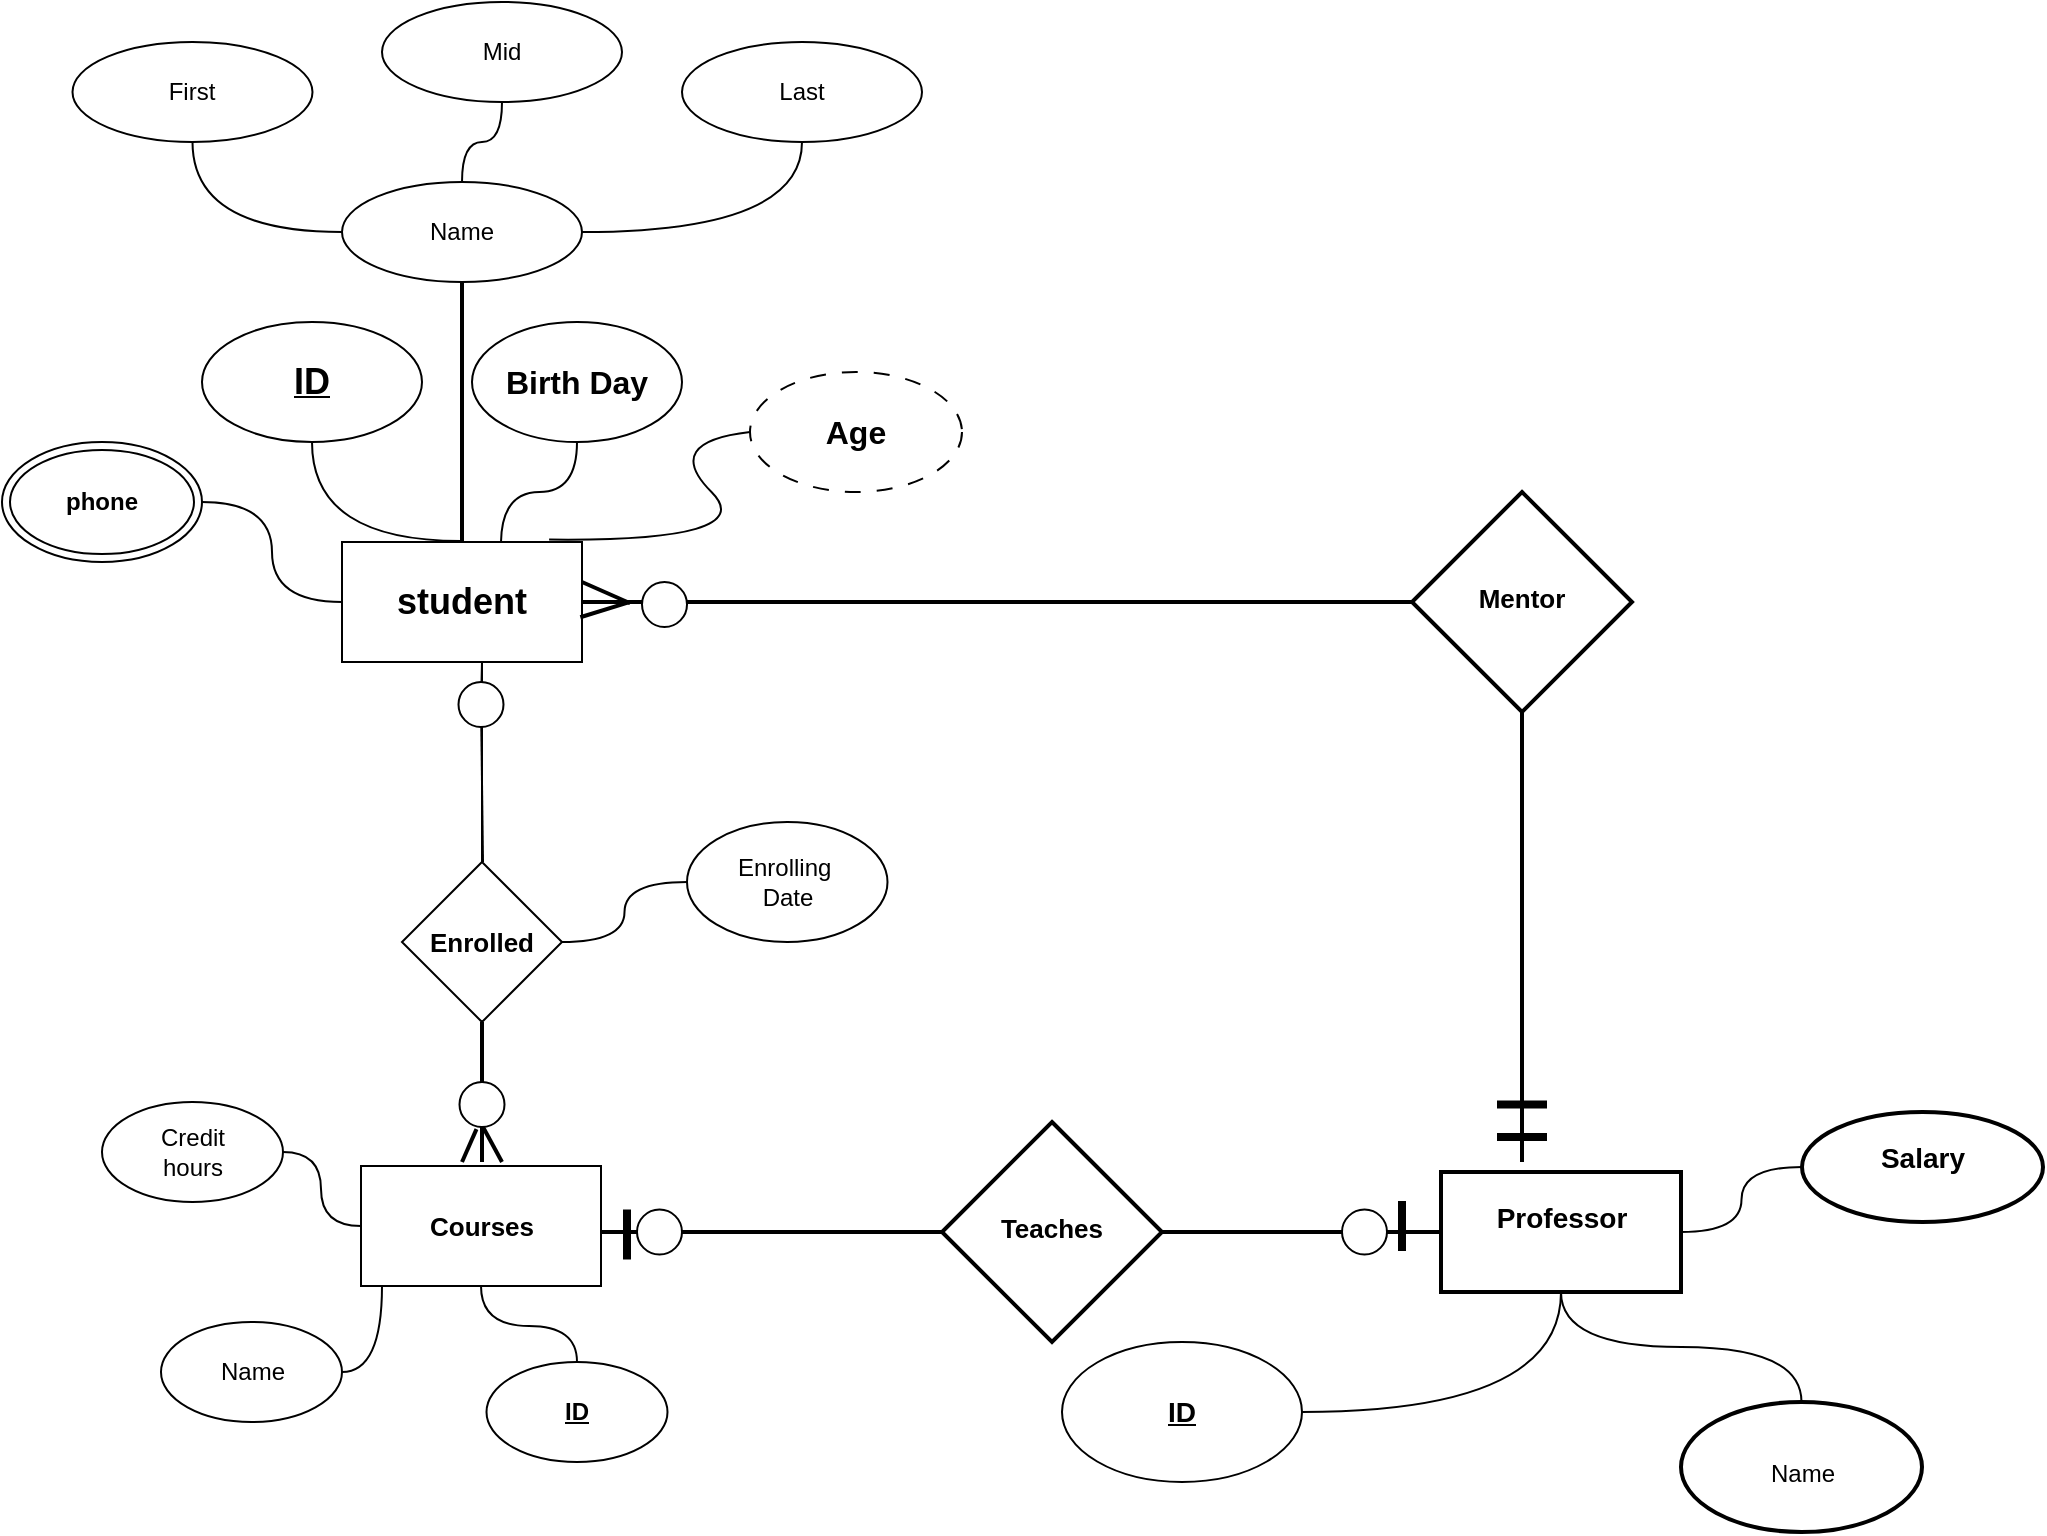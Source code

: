 <mxfile version="26.0.6">
  <diagram id="C5RBs43oDa-KdzZeNtuy" name="Page-1">
    <mxGraphModel dx="2927" dy="1114" grid="1" gridSize="10" guides="1" tooltips="1" connect="1" arrows="1" fold="1" page="1" pageScale="1" pageWidth="827" pageHeight="1169" math="0" shadow="0">
      <root>
        <mxCell id="WIyWlLk6GJQsqaUBKTNV-0" />
        <mxCell id="WIyWlLk6GJQsqaUBKTNV-1" parent="WIyWlLk6GJQsqaUBKTNV-0" />
        <mxCell id="ee1ywRIa6s7mQ4GD8OAl-43" value="" style="edgeStyle=orthogonalEdgeStyle;rounded=0;orthogonalLoop=1;jettySize=auto;html=1;strokeWidth=2;curved=1;endArrow=none;endFill=0;labelBackgroundColor=none;fontColor=default;" edge="1" parent="WIyWlLk6GJQsqaUBKTNV-1" source="ee1ywRIa6s7mQ4GD8OAl-0" target="ee1ywRIa6s7mQ4GD8OAl-42">
          <mxGeometry relative="1" as="geometry">
            <Array as="points">
              <mxPoint x="-290" y="270" />
              <mxPoint x="-290" y="270" />
            </Array>
          </mxGeometry>
        </mxCell>
        <mxCell id="ee1ywRIa6s7mQ4GD8OAl-0" value="&lt;b&gt;&lt;font style=&quot;font-size: 18px;&quot;&gt;student&lt;/font&gt;&lt;/b&gt;" style="rounded=0;whiteSpace=wrap;html=1;labelBackgroundColor=none;" vertex="1" parent="WIyWlLk6GJQsqaUBKTNV-1">
          <mxGeometry x="-350" y="280" width="120" height="60" as="geometry" />
        </mxCell>
        <mxCell id="ee1ywRIa6s7mQ4GD8OAl-1" value="" style="endArrow=none;html=1;rounded=0;labelBackgroundColor=none;fontColor=default;" edge="1" parent="WIyWlLk6GJQsqaUBKTNV-1" source="ee1ywRIa6s7mQ4GD8OAl-125" target="ee1ywRIa6s7mQ4GD8OAl-2">
          <mxGeometry width="50" height="50" relative="1" as="geometry">
            <mxPoint x="-279.5" y="440" as="sourcePoint" />
            <mxPoint x="-280" y="340" as="targetPoint" />
            <Array as="points">
              <mxPoint x="-280" y="340" />
            </Array>
          </mxGeometry>
        </mxCell>
        <mxCell id="ee1ywRIa6s7mQ4GD8OAl-2" value="&lt;b&gt;&lt;font style=&quot;font-size: 13px;&quot;&gt;Enrolled&lt;/font&gt;&lt;/b&gt;" style="rhombus;whiteSpace=wrap;html=1;labelBackgroundColor=none;" vertex="1" parent="WIyWlLk6GJQsqaUBKTNV-1">
          <mxGeometry x="-320" y="440" width="80" height="80" as="geometry" />
        </mxCell>
        <mxCell id="ee1ywRIa6s7mQ4GD8OAl-105" value="" style="edgeStyle=orthogonalEdgeStyle;rounded=0;orthogonalLoop=1;jettySize=auto;html=1;endArrow=none;endFill=0;curved=1;" edge="1" parent="WIyWlLk6GJQsqaUBKTNV-1" source="ee1ywRIa6s7mQ4GD8OAl-4" target="ee1ywRIa6s7mQ4GD8OAl-64">
          <mxGeometry relative="1" as="geometry" />
        </mxCell>
        <mxCell id="ee1ywRIa6s7mQ4GD8OAl-110" value="" style="edgeStyle=orthogonalEdgeStyle;rounded=0;orthogonalLoop=1;jettySize=auto;html=1;curved=1;endArrow=none;endFill=0;" edge="1" parent="WIyWlLk6GJQsqaUBKTNV-1" source="ee1ywRIa6s7mQ4GD8OAl-4" target="ee1ywRIa6s7mQ4GD8OAl-62">
          <mxGeometry relative="1" as="geometry" />
        </mxCell>
        <mxCell id="ee1ywRIa6s7mQ4GD8OAl-4" value="&lt;font style=&quot;font-size: 13px;&quot;&gt;&lt;b&gt;Courses&lt;/b&gt;&lt;/font&gt;" style="rounded=0;whiteSpace=wrap;html=1;labelBackgroundColor=none;" vertex="1" parent="WIyWlLk6GJQsqaUBKTNV-1">
          <mxGeometry x="-340.5" y="592" width="120" height="60" as="geometry" />
        </mxCell>
        <mxCell id="ee1ywRIa6s7mQ4GD8OAl-7" value="" style="line;strokeWidth=2;html=1;labelBackgroundColor=none;" vertex="1" parent="WIyWlLk6GJQsqaUBKTNV-1">
          <mxGeometry x="-220.5" y="620" width="180.5" height="10" as="geometry" />
        </mxCell>
        <mxCell id="ee1ywRIa6s7mQ4GD8OAl-8" value="" style="line;strokeWidth=2;direction=south;html=1;labelBackgroundColor=none;" vertex="1" parent="WIyWlLk6GJQsqaUBKTNV-1">
          <mxGeometry x="-285" y="520" width="10" height="70" as="geometry" />
        </mxCell>
        <mxCell id="ee1ywRIa6s7mQ4GD8OAl-9" value="&lt;b&gt;&lt;font style=&quot;font-size: 13px;&quot;&gt;&lt;br&gt;&lt;br&gt;&lt;/font&gt;&lt;/b&gt;&lt;div&gt;&lt;b&gt;&lt;font style=&quot;font-size: 13px;&quot;&gt;Teaches&lt;/font&gt;&lt;/b&gt;&lt;/div&gt;" style="rhombus;verticalAlign=top;strokeWidth=2;labelBackgroundColor=none;spacingTop=8;html=1;whiteSpace=wrap;" vertex="1" parent="WIyWlLk6GJQsqaUBKTNV-1">
          <mxGeometry x="-50" y="570" width="110" height="110" as="geometry" />
        </mxCell>
        <mxCell id="ee1ywRIa6s7mQ4GD8OAl-119" value="" style="edgeStyle=orthogonalEdgeStyle;rounded=0;orthogonalLoop=1;jettySize=auto;html=1;curved=1;endArrow=none;endFill=0;" edge="1" parent="WIyWlLk6GJQsqaUBKTNV-1" source="ee1ywRIa6s7mQ4GD8OAl-11" target="ee1ywRIa6s7mQ4GD8OAl-118">
          <mxGeometry relative="1" as="geometry" />
        </mxCell>
        <mxCell id="ee1ywRIa6s7mQ4GD8OAl-122" value="" style="edgeStyle=orthogonalEdgeStyle;rounded=0;orthogonalLoop=1;jettySize=auto;html=1;curved=1;endArrow=none;endFill=0;" edge="1" parent="WIyWlLk6GJQsqaUBKTNV-1" source="ee1ywRIa6s7mQ4GD8OAl-11" target="ee1ywRIa6s7mQ4GD8OAl-121">
          <mxGeometry relative="1" as="geometry" />
        </mxCell>
        <mxCell id="ee1ywRIa6s7mQ4GD8OAl-11" value="&lt;b&gt;&lt;font style=&quot;font-size: 14px;&quot; face=&quot;Helvetica&quot;&gt;Professor&lt;/font&gt;&lt;/b&gt;" style="whiteSpace=wrap;html=1;verticalAlign=top;strokeWidth=2;labelBackgroundColor=none;spacingTop=8;align=center;" vertex="1" parent="WIyWlLk6GJQsqaUBKTNV-1">
          <mxGeometry x="199.5" y="595" width="120" height="60" as="geometry" />
        </mxCell>
        <mxCell id="ee1ywRIa6s7mQ4GD8OAl-17" value="" style="line;strokeWidth=2;html=1;labelBackgroundColor=none;" vertex="1" parent="WIyWlLk6GJQsqaUBKTNV-1">
          <mxGeometry x="60" y="620" width="140" height="10" as="geometry" />
        </mxCell>
        <mxCell id="ee1ywRIa6s7mQ4GD8OAl-18" value="" style="line;strokeWidth=2;direction=south;html=1;fontSize=11;labelBackgroundColor=none;" vertex="1" parent="WIyWlLk6GJQsqaUBKTNV-1">
          <mxGeometry x="235" y="350" width="10" height="240" as="geometry" />
        </mxCell>
        <mxCell id="ee1ywRIa6s7mQ4GD8OAl-23" value="" style="line;strokeWidth=2;html=1;labelBackgroundColor=none;" vertex="1" parent="WIyWlLk6GJQsqaUBKTNV-1">
          <mxGeometry x="-230" y="305" width="430" height="10" as="geometry" />
        </mxCell>
        <mxCell id="ee1ywRIa6s7mQ4GD8OAl-31" value="&lt;b&gt;&lt;font style=&quot;font-size: 13px;&quot;&gt;&lt;br&gt;&lt;br&gt;&lt;/font&gt;&lt;/b&gt;&lt;div&gt;&lt;span style=&quot;font-size: 13px;&quot;&gt;&lt;b&gt;Mentor&lt;/b&gt;&lt;/span&gt;&lt;/div&gt;" style="rhombus;verticalAlign=top;strokeWidth=2;labelBackgroundColor=none;spacingTop=8;html=1;whiteSpace=wrap;" vertex="1" parent="WIyWlLk6GJQsqaUBKTNV-1">
          <mxGeometry x="185" y="255" width="110" height="110" as="geometry" />
        </mxCell>
        <mxCell id="ee1ywRIa6s7mQ4GD8OAl-34" value="" style="ellipse;whiteSpace=wrap;html=1;aspect=fixed;labelBackgroundColor=none;" vertex="1" parent="WIyWlLk6GJQsqaUBKTNV-1">
          <mxGeometry x="-200" y="300" width="22.5" height="22.5" as="geometry" />
        </mxCell>
        <mxCell id="ee1ywRIa6s7mQ4GD8OAl-35" value="" style="endArrow=none;html=1;rounded=0;entryX=0.056;entryY=0.49;entryDx=0;entryDy=0;entryPerimeter=0;strokeWidth=2;exitX=0.993;exitY=0.627;exitDx=0;exitDy=0;exitPerimeter=0;labelBackgroundColor=none;fontColor=default;" edge="1" parent="WIyWlLk6GJQsqaUBKTNV-1" source="ee1ywRIa6s7mQ4GD8OAl-0" target="ee1ywRIa6s7mQ4GD8OAl-23">
          <mxGeometry width="50" height="50" relative="1" as="geometry">
            <mxPoint x="-230" y="332.5" as="sourcePoint" />
            <mxPoint x="-210" y="320" as="targetPoint" />
          </mxGeometry>
        </mxCell>
        <mxCell id="ee1ywRIa6s7mQ4GD8OAl-36" value="" style="endArrow=none;html=1;rounded=0;strokeWidth=2;entryX=0.056;entryY=0.562;entryDx=0;entryDy=0;entryPerimeter=0;exitX=1;exitY=0.333;exitDx=0;exitDy=0;exitPerimeter=0;labelBackgroundColor=none;fontColor=default;" edge="1" parent="WIyWlLk6GJQsqaUBKTNV-1" source="ee1ywRIa6s7mQ4GD8OAl-0" target="ee1ywRIa6s7mQ4GD8OAl-23">
          <mxGeometry width="50" height="50" relative="1" as="geometry">
            <mxPoint x="-220.5" y="285" as="sourcePoint" />
            <mxPoint x="-190.5" y="280" as="targetPoint" />
          </mxGeometry>
        </mxCell>
        <mxCell id="ee1ywRIa6s7mQ4GD8OAl-47" value="" style="edgeStyle=orthogonalEdgeStyle;rounded=0;orthogonalLoop=1;jettySize=auto;html=1;endArrow=none;endFill=0;labelBackgroundColor=none;fontColor=default;curved=1;" edge="1" parent="WIyWlLk6GJQsqaUBKTNV-1" source="ee1ywRIa6s7mQ4GD8OAl-42" target="ee1ywRIa6s7mQ4GD8OAl-46">
          <mxGeometry relative="1" as="geometry" />
        </mxCell>
        <mxCell id="ee1ywRIa6s7mQ4GD8OAl-50" value="" style="edgeStyle=orthogonalEdgeStyle;rounded=0;orthogonalLoop=1;jettySize=auto;html=1;endArrow=none;endFill=0;labelBackgroundColor=none;fontColor=default;curved=1;" edge="1" parent="WIyWlLk6GJQsqaUBKTNV-1" source="ee1ywRIa6s7mQ4GD8OAl-42" target="ee1ywRIa6s7mQ4GD8OAl-49">
          <mxGeometry relative="1" as="geometry" />
        </mxCell>
        <mxCell id="ee1ywRIa6s7mQ4GD8OAl-52" value="" style="edgeStyle=orthogonalEdgeStyle;rounded=0;orthogonalLoop=1;jettySize=auto;html=1;endArrow=none;endFill=0;labelBackgroundColor=none;fontColor=default;curved=1;" edge="1" parent="WIyWlLk6GJQsqaUBKTNV-1" source="ee1ywRIa6s7mQ4GD8OAl-42" target="ee1ywRIa6s7mQ4GD8OAl-51">
          <mxGeometry relative="1" as="geometry" />
        </mxCell>
        <mxCell id="ee1ywRIa6s7mQ4GD8OAl-42" value="Name" style="ellipse;whiteSpace=wrap;html=1;labelBackgroundColor=none;" vertex="1" parent="WIyWlLk6GJQsqaUBKTNV-1">
          <mxGeometry x="-350" y="100" width="120" height="50" as="geometry" />
        </mxCell>
        <mxCell id="ee1ywRIa6s7mQ4GD8OAl-46" value="Mid" style="ellipse;whiteSpace=wrap;html=1;labelBackgroundColor=none;" vertex="1" parent="WIyWlLk6GJQsqaUBKTNV-1">
          <mxGeometry x="-330" y="10" width="120" height="50" as="geometry" />
        </mxCell>
        <mxCell id="ee1ywRIa6s7mQ4GD8OAl-49" value="Last" style="ellipse;whiteSpace=wrap;html=1;labelBackgroundColor=none;" vertex="1" parent="WIyWlLk6GJQsqaUBKTNV-1">
          <mxGeometry x="-180" y="30" width="120" height="50" as="geometry" />
        </mxCell>
        <mxCell id="ee1ywRIa6s7mQ4GD8OAl-61" value="" style="edgeStyle=orthogonalEdgeStyle;rounded=0;orthogonalLoop=1;jettySize=auto;html=1;endArrow=none;endFill=0;curved=1;" edge="1" parent="WIyWlLk6GJQsqaUBKTNV-1" source="ee1ywRIa6s7mQ4GD8OAl-60" target="ee1ywRIa6s7mQ4GD8OAl-2">
          <mxGeometry relative="1" as="geometry" />
        </mxCell>
        <mxCell id="ee1ywRIa6s7mQ4GD8OAl-60" value="Enrolling&amp;nbsp;&lt;div&gt;Date&lt;/div&gt;" style="ellipse;whiteSpace=wrap;html=1;" vertex="1" parent="WIyWlLk6GJQsqaUBKTNV-1">
          <mxGeometry x="-177.5" y="420" width="100.25" height="60" as="geometry" />
        </mxCell>
        <mxCell id="ee1ywRIa6s7mQ4GD8OAl-62" value="&lt;u&gt;&lt;b&gt;ID&lt;/b&gt;&lt;/u&gt;" style="ellipse;whiteSpace=wrap;html=1;" vertex="1" parent="WIyWlLk6GJQsqaUBKTNV-1">
          <mxGeometry x="-277.75" y="690" width="90.5" height="50" as="geometry" />
        </mxCell>
        <mxCell id="ee1ywRIa6s7mQ4GD8OAl-106" value="" style="edgeStyle=orthogonalEdgeStyle;rounded=0;orthogonalLoop=1;jettySize=auto;html=1;curved=1;endArrow=none;endFill=0;" edge="1" parent="WIyWlLk6GJQsqaUBKTNV-1" source="ee1ywRIa6s7mQ4GD8OAl-63" target="ee1ywRIa6s7mQ4GD8OAl-4">
          <mxGeometry relative="1" as="geometry">
            <Array as="points">
              <mxPoint x="-330" y="695" />
            </Array>
          </mxGeometry>
        </mxCell>
        <mxCell id="ee1ywRIa6s7mQ4GD8OAl-63" value="Name" style="ellipse;whiteSpace=wrap;html=1;" vertex="1" parent="WIyWlLk6GJQsqaUBKTNV-1">
          <mxGeometry x="-440.5" y="670" width="90.5" height="50" as="geometry" />
        </mxCell>
        <mxCell id="ee1ywRIa6s7mQ4GD8OAl-64" value="Credit&lt;div&gt;hours&lt;/div&gt;" style="ellipse;whiteSpace=wrap;html=1;" vertex="1" parent="WIyWlLk6GJQsqaUBKTNV-1">
          <mxGeometry x="-470" y="560" width="90.5" height="50" as="geometry" />
        </mxCell>
        <mxCell id="ee1ywRIa6s7mQ4GD8OAl-73" value="" style="endArrow=none;html=1;rounded=0;endFill=0;edgeStyle=orthogonalEdgeStyle;curved=1;" edge="1" parent="WIyWlLk6GJQsqaUBKTNV-1" target="ee1ywRIa6s7mQ4GD8OAl-74">
          <mxGeometry width="50" height="50" relative="1" as="geometry">
            <mxPoint x="-270.5" y="280" as="sourcePoint" />
            <mxPoint x="60" y="220" as="targetPoint" />
          </mxGeometry>
        </mxCell>
        <mxCell id="ee1ywRIa6s7mQ4GD8OAl-74" value="&lt;b&gt;&lt;font style=&quot;font-size: 16px;&quot;&gt;Birth Day&lt;/font&gt;&lt;/b&gt;" style="ellipse;whiteSpace=wrap;html=1;" vertex="1" parent="WIyWlLk6GJQsqaUBKTNV-1">
          <mxGeometry x="-285" y="170" width="105" height="60" as="geometry" />
        </mxCell>
        <mxCell id="ee1ywRIa6s7mQ4GD8OAl-75" value="" style="endArrow=none;html=1;rounded=0;endFill=0;edgeStyle=orthogonalEdgeStyle;curved=1;" edge="1" parent="WIyWlLk6GJQsqaUBKTNV-1" target="ee1ywRIa6s7mQ4GD8OAl-76">
          <mxGeometry width="50" height="50" relative="1" as="geometry">
            <mxPoint x="-289" y="279.47" as="sourcePoint" />
            <mxPoint x="-619.5" y="259.47" as="targetPoint" />
          </mxGeometry>
        </mxCell>
        <mxCell id="ee1ywRIa6s7mQ4GD8OAl-76" value="&lt;b&gt;&lt;font style=&quot;font-size: 18px;&quot;&gt;&lt;u style=&quot;&quot;&gt;ID&lt;/u&gt;&lt;/font&gt;&lt;/b&gt;" style="ellipse;whiteSpace=wrap;html=1;" vertex="1" parent="WIyWlLk6GJQsqaUBKTNV-1">
          <mxGeometry x="-420" y="170" width="110" height="60" as="geometry" />
        </mxCell>
        <mxCell id="ee1ywRIa6s7mQ4GD8OAl-51" value="First" style="ellipse;whiteSpace=wrap;html=1;labelBackgroundColor=none;" vertex="1" parent="WIyWlLk6GJQsqaUBKTNV-1">
          <mxGeometry x="-484.75" y="30" width="120" height="50" as="geometry" />
        </mxCell>
        <mxCell id="ee1ywRIa6s7mQ4GD8OAl-83" value="&lt;span style=&quot;font-size: 16px;&quot;&gt;&lt;b&gt;Age&lt;/b&gt;&lt;/span&gt;" style="ellipse;whiteSpace=wrap;html=1;fillStyle=auto;fillColor=none;dashed=1;dashPattern=8 8;" vertex="1" parent="WIyWlLk6GJQsqaUBKTNV-1">
          <mxGeometry x="-146" y="195" width="106" height="60" as="geometry" />
        </mxCell>
        <mxCell id="ee1ywRIa6s7mQ4GD8OAl-89" value="" style="edgeStyle=orthogonalEdgeStyle;rounded=0;orthogonalLoop=1;jettySize=auto;html=1;curved=1;endArrow=none;endFill=0;" edge="1" parent="WIyWlLk6GJQsqaUBKTNV-1" source="ee1ywRIa6s7mQ4GD8OAl-88" target="ee1ywRIa6s7mQ4GD8OAl-0">
          <mxGeometry relative="1" as="geometry" />
        </mxCell>
        <mxCell id="ee1ywRIa6s7mQ4GD8OAl-88" value="&lt;b&gt;phone&lt;/b&gt;" style="ellipse;shape=doubleEllipse;whiteSpace=wrap;html=1;" vertex="1" parent="WIyWlLk6GJQsqaUBKTNV-1">
          <mxGeometry x="-520" y="230" width="100" height="60" as="geometry" />
        </mxCell>
        <mxCell id="ee1ywRIa6s7mQ4GD8OAl-98" value="" style="curved=1;endArrow=none;html=1;rounded=0;exitX=0.863;exitY=-0.02;exitDx=0;exitDy=0;exitPerimeter=0;endFill=0;entryX=0;entryY=0.5;entryDx=0;entryDy=0;" edge="1" parent="WIyWlLk6GJQsqaUBKTNV-1" source="ee1ywRIa6s7mQ4GD8OAl-0" target="ee1ywRIa6s7mQ4GD8OAl-83">
          <mxGeometry width="50" height="50" relative="1" as="geometry">
            <mxPoint x="-190.25" y="280" as="sourcePoint" />
            <mxPoint x="-150" y="230" as="targetPoint" />
            <Array as="points">
              <mxPoint x="-140.25" y="280" />
              <mxPoint x="-190.25" y="230" />
            </Array>
          </mxGeometry>
        </mxCell>
        <mxCell id="ee1ywRIa6s7mQ4GD8OAl-117" value="" style="edgeStyle=orthogonalEdgeStyle;rounded=0;orthogonalLoop=1;jettySize=auto;html=1;endArrow=none;endFill=0;curved=1;" edge="1" parent="WIyWlLk6GJQsqaUBKTNV-1" source="ee1ywRIa6s7mQ4GD8OAl-115" target="ee1ywRIa6s7mQ4GD8OAl-11">
          <mxGeometry relative="1" as="geometry" />
        </mxCell>
        <mxCell id="ee1ywRIa6s7mQ4GD8OAl-115" value="&lt;b&gt;&lt;u&gt;&lt;font style=&quot;font-size: 14px;&quot;&gt;ID&lt;/font&gt;&lt;/u&gt;&lt;/b&gt;" style="ellipse;whiteSpace=wrap;html=1;" vertex="1" parent="WIyWlLk6GJQsqaUBKTNV-1">
          <mxGeometry x="10" y="680" width="120" height="70" as="geometry" />
        </mxCell>
        <mxCell id="ee1ywRIa6s7mQ4GD8OAl-116" style="edgeStyle=orthogonalEdgeStyle;rounded=0;orthogonalLoop=1;jettySize=auto;html=1;exitX=0.5;exitY=1;exitDx=0;exitDy=0;" edge="1" parent="WIyWlLk6GJQsqaUBKTNV-1" source="ee1ywRIa6s7mQ4GD8OAl-115" target="ee1ywRIa6s7mQ4GD8OAl-115">
          <mxGeometry relative="1" as="geometry" />
        </mxCell>
        <mxCell id="ee1ywRIa6s7mQ4GD8OAl-118" value="&lt;div&gt;&lt;br&gt;&lt;/div&gt;Name" style="ellipse;whiteSpace=wrap;html=1;verticalAlign=top;strokeWidth=2;labelBackgroundColor=none;spacingTop=8;" vertex="1" parent="WIyWlLk6GJQsqaUBKTNV-1">
          <mxGeometry x="319.5" y="710" width="120.5" height="65" as="geometry" />
        </mxCell>
        <mxCell id="ee1ywRIa6s7mQ4GD8OAl-121" value="&lt;b&gt;&lt;font style=&quot;font-size: 14px;&quot;&gt;Salary&lt;/font&gt;&lt;/b&gt;" style="ellipse;whiteSpace=wrap;html=1;verticalAlign=top;strokeWidth=2;labelBackgroundColor=none;spacingTop=8;" vertex="1" parent="WIyWlLk6GJQsqaUBKTNV-1">
          <mxGeometry x="380" y="565" width="120.5" height="55" as="geometry" />
        </mxCell>
        <mxCell id="ee1ywRIa6s7mQ4GD8OAl-123" value="" style="ellipse;whiteSpace=wrap;html=1;aspect=fixed;labelBackgroundColor=none;" vertex="1" parent="WIyWlLk6GJQsqaUBKTNV-1">
          <mxGeometry x="-202.5" y="613.75" width="22.5" height="22.5" as="geometry" />
        </mxCell>
        <mxCell id="ee1ywRIa6s7mQ4GD8OAl-124" value="" style="ellipse;whiteSpace=wrap;html=1;aspect=fixed;labelBackgroundColor=none;" vertex="1" parent="WIyWlLk6GJQsqaUBKTNV-1">
          <mxGeometry x="150" y="613.75" width="22.5" height="22.5" as="geometry" />
        </mxCell>
        <mxCell id="ee1ywRIa6s7mQ4GD8OAl-126" value="" style="endArrow=none;html=1;rounded=0;labelBackgroundColor=none;fontColor=default;" edge="1" parent="WIyWlLk6GJQsqaUBKTNV-1" target="ee1ywRIa6s7mQ4GD8OAl-125">
          <mxGeometry width="50" height="50" relative="1" as="geometry">
            <mxPoint x="-279.5" y="440" as="sourcePoint" />
            <mxPoint x="-280" y="440" as="targetPoint" />
            <Array as="points" />
          </mxGeometry>
        </mxCell>
        <mxCell id="ee1ywRIa6s7mQ4GD8OAl-125" value="" style="ellipse;whiteSpace=wrap;html=1;aspect=fixed;labelBackgroundColor=none;" vertex="1" parent="WIyWlLk6GJQsqaUBKTNV-1">
          <mxGeometry x="-291.75" y="350" width="22.5" height="22.5" as="geometry" />
        </mxCell>
        <mxCell id="ee1ywRIa6s7mQ4GD8OAl-127" value="" style="ellipse;whiteSpace=wrap;html=1;aspect=fixed;labelBackgroundColor=none;" vertex="1" parent="WIyWlLk6GJQsqaUBKTNV-1">
          <mxGeometry x="-291.25" y="550" width="22.5" height="22.5" as="geometry" />
        </mxCell>
        <mxCell id="ee1ywRIa6s7mQ4GD8OAl-128" value="" style="line;strokeWidth=4;html=1;perimeter=backbonePerimeter;points=[];outlineConnect=0;direction=south;" vertex="1" parent="WIyWlLk6GJQsqaUBKTNV-1">
          <mxGeometry x="175" y="609.5" width="10" height="25" as="geometry" />
        </mxCell>
        <mxCell id="ee1ywRIa6s7mQ4GD8OAl-129" value="" style="line;strokeWidth=4;html=1;perimeter=backbonePerimeter;points=[];outlineConnect=0;direction=south;" vertex="1" parent="WIyWlLk6GJQsqaUBKTNV-1">
          <mxGeometry x="-212.5" y="613.75" width="10" height="25" as="geometry" />
        </mxCell>
        <mxCell id="ee1ywRIa6s7mQ4GD8OAl-130" value="" style="line;strokeWidth=4;html=1;perimeter=backbonePerimeter;points=[];outlineConnect=0;direction=west;" vertex="1" parent="WIyWlLk6GJQsqaUBKTNV-1">
          <mxGeometry x="227.5" y="556.25" width="25" height="10" as="geometry" />
        </mxCell>
        <mxCell id="ee1ywRIa6s7mQ4GD8OAl-131" value="" style="line;strokeWidth=4;html=1;perimeter=backbonePerimeter;points=[];outlineConnect=0;direction=west;" vertex="1" parent="WIyWlLk6GJQsqaUBKTNV-1">
          <mxGeometry x="227.5" y="572.5" width="25" height="10" as="geometry" />
        </mxCell>
        <mxCell id="ee1ywRIa6s7mQ4GD8OAl-132" value="" style="endArrow=none;html=1;rounded=0;entryX=0.765;entryY=0.775;entryDx=0;entryDy=0;strokeWidth=2;labelBackgroundColor=none;fontColor=default;entryPerimeter=0;" edge="1" parent="WIyWlLk6GJQsqaUBKTNV-1" target="ee1ywRIa6s7mQ4GD8OAl-8">
          <mxGeometry width="50" height="50" relative="1" as="geometry">
            <mxPoint x="-290" y="590" as="sourcePoint" />
            <mxPoint x="-277.75" y="576.5" as="targetPoint" />
          </mxGeometry>
        </mxCell>
        <mxCell id="ee1ywRIa6s7mQ4GD8OAl-133" value="" style="endArrow=none;html=1;rounded=0;entryX=0.765;entryY=0.775;entryDx=0;entryDy=0;strokeWidth=2;labelBackgroundColor=none;fontColor=default;entryPerimeter=0;" edge="1" parent="WIyWlLk6GJQsqaUBKTNV-1">
          <mxGeometry width="50" height="50" relative="1" as="geometry">
            <mxPoint x="-270" y="590" as="sourcePoint" />
            <mxPoint x="-279.5" y="572.5" as="targetPoint" />
          </mxGeometry>
        </mxCell>
      </root>
    </mxGraphModel>
  </diagram>
</mxfile>
